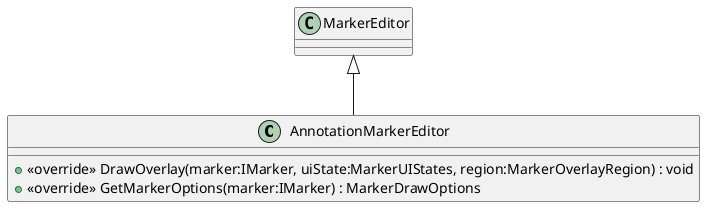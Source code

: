 @startuml
class AnnotationMarkerEditor {
    + <<override>> DrawOverlay(marker:IMarker, uiState:MarkerUIStates, region:MarkerOverlayRegion) : void
    + <<override>> GetMarkerOptions(marker:IMarker) : MarkerDrawOptions
}
MarkerEditor <|-- AnnotationMarkerEditor
@enduml

